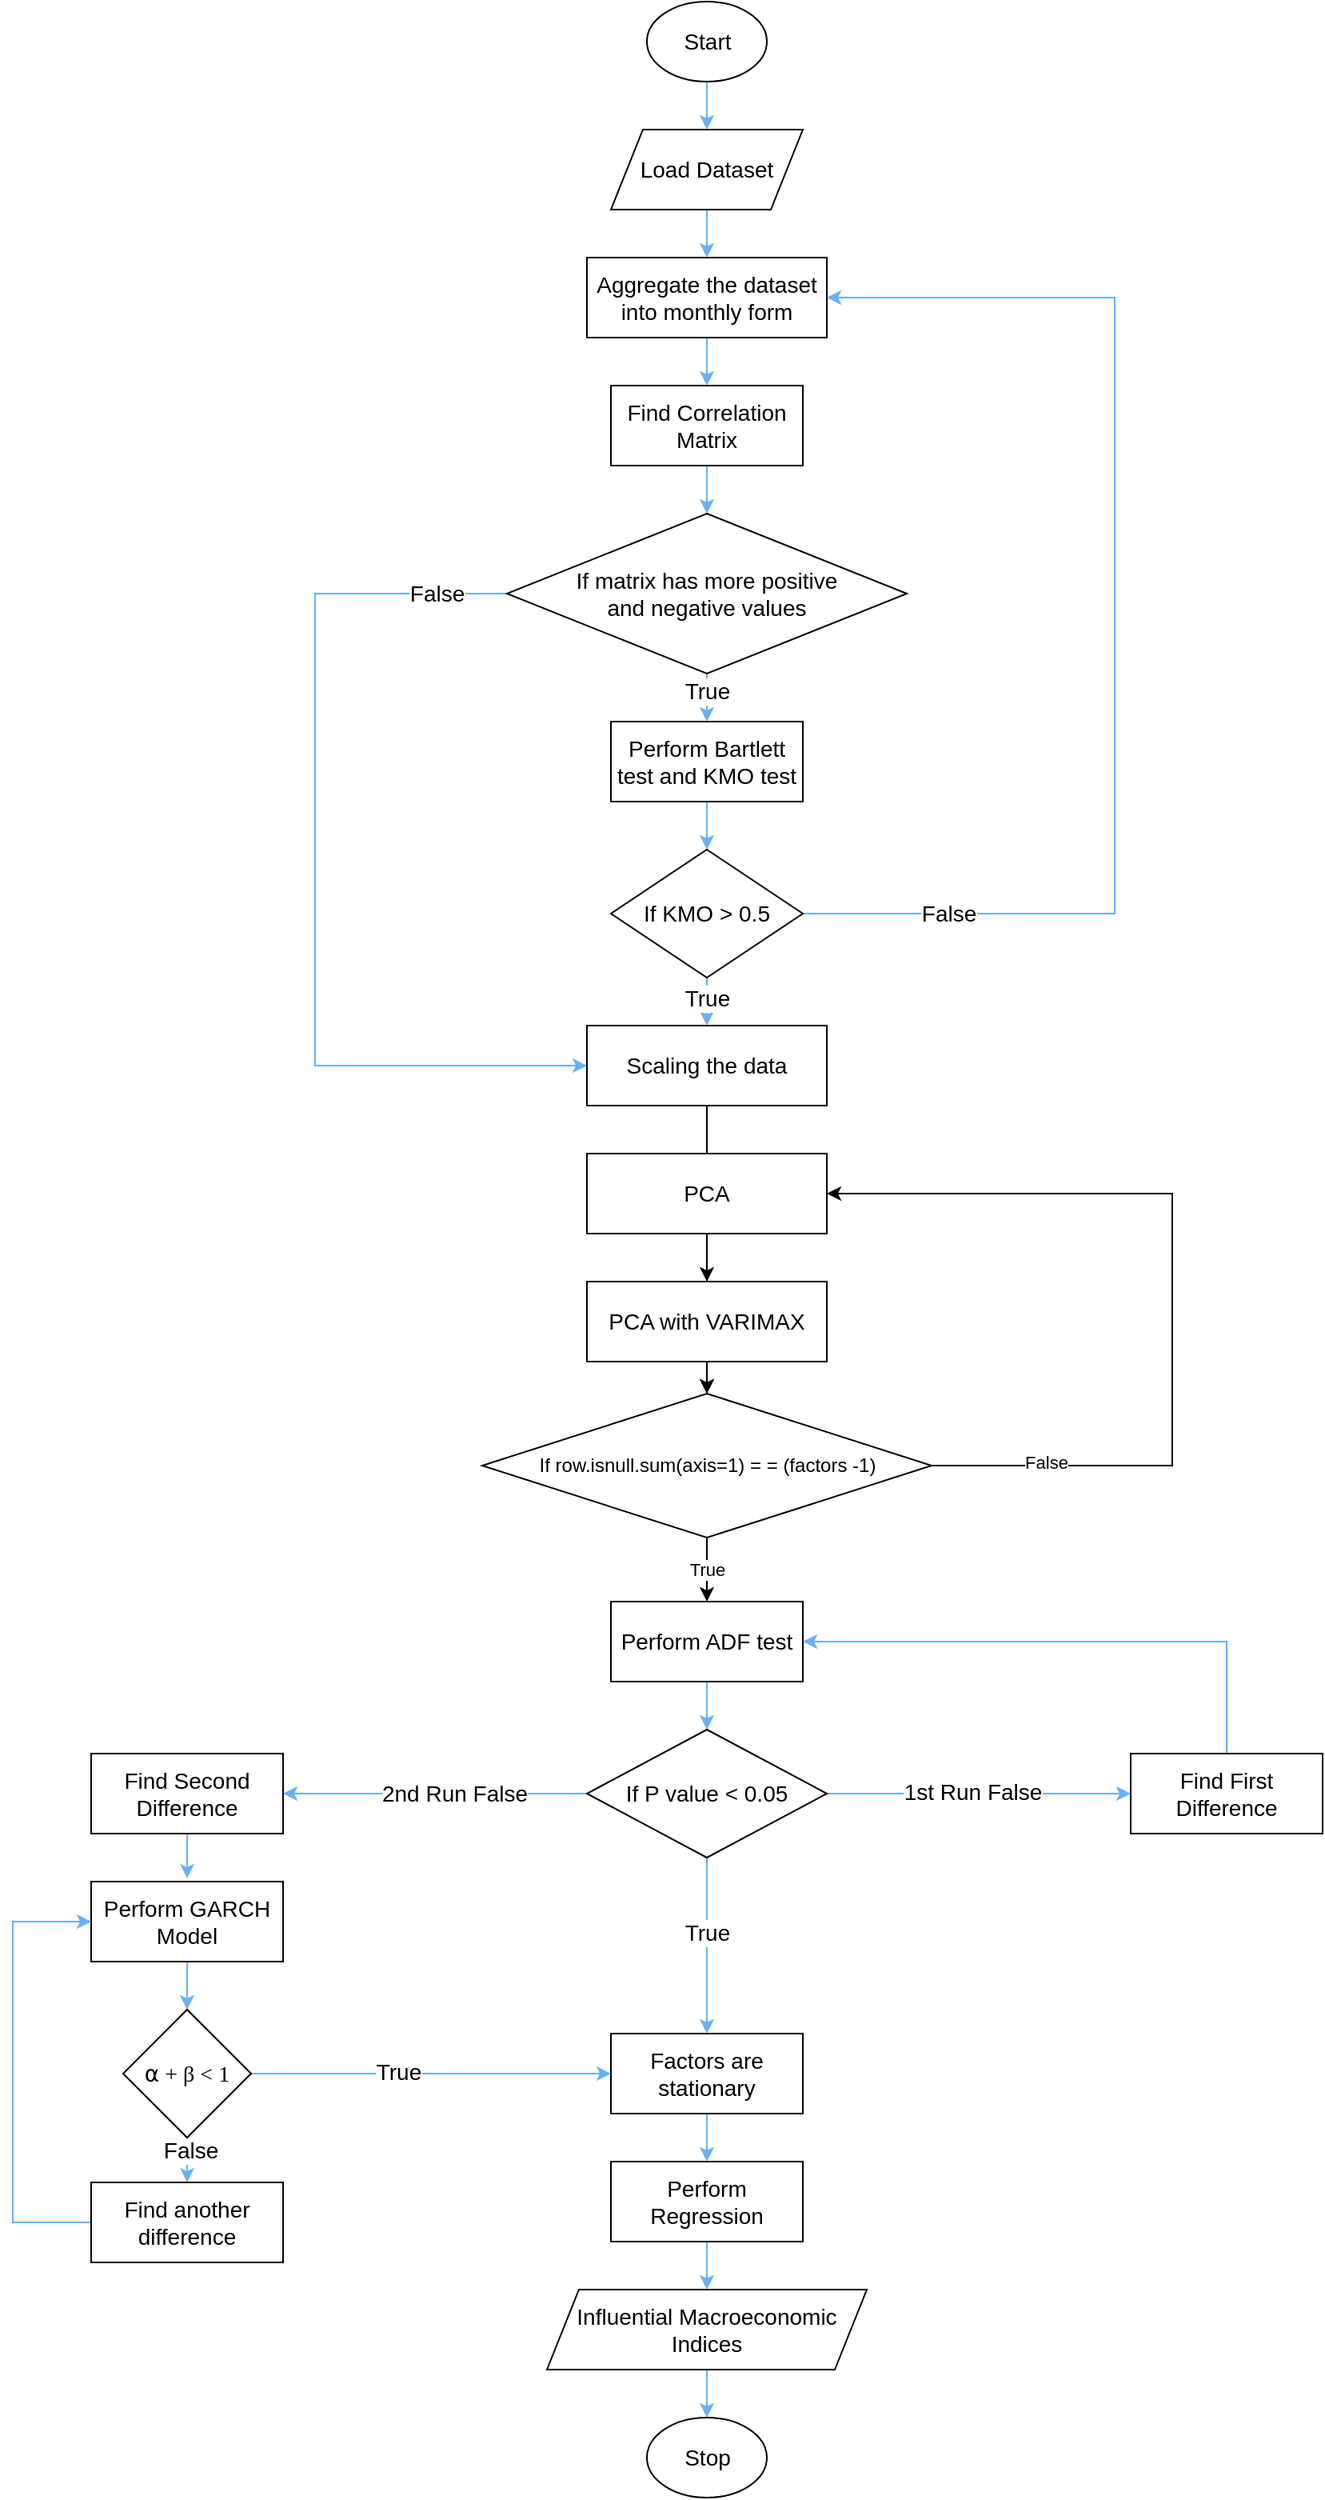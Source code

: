 <mxfile version="20.2.2" type="github">
  <diagram id="K4SllDyWBe866cMlf7m9" name="Page-1">
    <mxGraphModel dx="757" dy="498" grid="1" gridSize="10" guides="1" tooltips="1" connect="1" arrows="1" fold="1" page="1" pageScale="1" pageWidth="1169" pageHeight="1654" math="0" shadow="0">
      <root>
        <mxCell id="0" />
        <mxCell id="1" parent="0" />
        <mxCell id="gdKUg1x8Pc7YjSa4p0e4-49" style="edgeStyle=orthogonalEdgeStyle;rounded=0;orthogonalLoop=1;jettySize=auto;html=1;entryX=0.5;entryY=0;entryDx=0;entryDy=0;fontSize=14;strokeColor=#66B2FF;" parent="1" source="gdKUg1x8Pc7YjSa4p0e4-1" target="gdKUg1x8Pc7YjSa4p0e4-2" edge="1">
          <mxGeometry relative="1" as="geometry" />
        </mxCell>
        <mxCell id="gdKUg1x8Pc7YjSa4p0e4-1" value="Start" style="ellipse;whiteSpace=wrap;html=1;fontSize=14;" parent="1" vertex="1">
          <mxGeometry x="571.5" y="47" width="75" height="50" as="geometry" />
        </mxCell>
        <mxCell id="gdKUg1x8Pc7YjSa4p0e4-4" value="" style="edgeStyle=orthogonalEdgeStyle;rounded=0;orthogonalLoop=1;jettySize=auto;html=1;fontSize=14;strokeColor=#66B2FF;" parent="1" source="gdKUg1x8Pc7YjSa4p0e4-2" target="gdKUg1x8Pc7YjSa4p0e4-3" edge="1">
          <mxGeometry relative="1" as="geometry" />
        </mxCell>
        <mxCell id="gdKUg1x8Pc7YjSa4p0e4-2" value="Load Dataset" style="shape=parallelogram;perimeter=parallelogramPerimeter;whiteSpace=wrap;html=1;fixedSize=1;fontSize=14;" parent="1" vertex="1">
          <mxGeometry x="549" y="127" width="120" height="50" as="geometry" />
        </mxCell>
        <mxCell id="gdKUg1x8Pc7YjSa4p0e4-48" style="edgeStyle=orthogonalEdgeStyle;rounded=0;orthogonalLoop=1;jettySize=auto;html=1;entryX=0.5;entryY=0;entryDx=0;entryDy=0;fontSize=14;strokeColor=#66B2FF;" parent="1" source="gdKUg1x8Pc7YjSa4p0e4-3" target="gdKUg1x8Pc7YjSa4p0e4-5" edge="1">
          <mxGeometry relative="1" as="geometry" />
        </mxCell>
        <mxCell id="gdKUg1x8Pc7YjSa4p0e4-3" value="Aggregate the dataset into monthly form" style="rounded=0;whiteSpace=wrap;html=1;fontSize=14;" parent="1" vertex="1">
          <mxGeometry x="534" y="207" width="150" height="50" as="geometry" />
        </mxCell>
        <mxCell id="gdKUg1x8Pc7YjSa4p0e4-47" style="edgeStyle=orthogonalEdgeStyle;rounded=0;orthogonalLoop=1;jettySize=auto;html=1;entryX=0.5;entryY=0;entryDx=0;entryDy=0;fontSize=14;strokeColor=#66B2FF;" parent="1" source="gdKUg1x8Pc7YjSa4p0e4-5" target="gdKUg1x8Pc7YjSa4p0e4-6" edge="1">
          <mxGeometry relative="1" as="geometry" />
        </mxCell>
        <mxCell id="gdKUg1x8Pc7YjSa4p0e4-5" value="Find Correlation Matrix" style="rounded=0;whiteSpace=wrap;html=1;fontSize=14;" parent="1" vertex="1">
          <mxGeometry x="549" y="287" width="120" height="50" as="geometry" />
        </mxCell>
        <mxCell id="gdKUg1x8Pc7YjSa4p0e4-46" style="edgeStyle=orthogonalEdgeStyle;rounded=0;orthogonalLoop=1;jettySize=auto;html=1;entryX=0.5;entryY=0;entryDx=0;entryDy=0;fontSize=14;strokeColor=#66B2FF;" parent="1" source="gdKUg1x8Pc7YjSa4p0e4-6" target="gdKUg1x8Pc7YjSa4p0e4-7" edge="1">
          <mxGeometry relative="1" as="geometry" />
        </mxCell>
        <mxCell id="gdKUg1x8Pc7YjSa4p0e4-60" value="True" style="edgeLabel;html=1;align=center;verticalAlign=middle;resizable=0;points=[];fontSize=14;" parent="gdKUg1x8Pc7YjSa4p0e4-46" vertex="1" connectable="0">
          <mxGeometry x="0.24" y="1" relative="1" as="geometry">
            <mxPoint x="-1" as="offset" />
          </mxGeometry>
        </mxCell>
        <mxCell id="gdKUg1x8Pc7YjSa4p0e4-52" style="edgeStyle=orthogonalEdgeStyle;rounded=0;orthogonalLoop=1;jettySize=auto;html=1;entryX=0;entryY=0.5;entryDx=0;entryDy=0;fontSize=14;strokeColor=#66B2FF;" parent="1" source="gdKUg1x8Pc7YjSa4p0e4-6" target="gdKUg1x8Pc7YjSa4p0e4-9" edge="1">
          <mxGeometry relative="1" as="geometry">
            <Array as="points">
              <mxPoint x="364" y="417" />
              <mxPoint x="364" y="712" />
            </Array>
          </mxGeometry>
        </mxCell>
        <mxCell id="gdKUg1x8Pc7YjSa4p0e4-59" value="False" style="edgeLabel;html=1;align=center;verticalAlign=middle;resizable=0;points=[];fontSize=14;" parent="gdKUg1x8Pc7YjSa4p0e4-52" vertex="1" connectable="0">
          <mxGeometry x="-0.85" relative="1" as="geometry">
            <mxPoint as="offset" />
          </mxGeometry>
        </mxCell>
        <mxCell id="gdKUg1x8Pc7YjSa4p0e4-6" value="If matrix has more positive &lt;br&gt;and negative values" style="rhombus;whiteSpace=wrap;html=1;fontSize=14;align=center;" parent="1" vertex="1">
          <mxGeometry x="484" y="367" width="250" height="100" as="geometry" />
        </mxCell>
        <mxCell id="gdKUg1x8Pc7YjSa4p0e4-45" style="edgeStyle=orthogonalEdgeStyle;rounded=0;orthogonalLoop=1;jettySize=auto;html=1;entryX=0.5;entryY=0;entryDx=0;entryDy=0;fontSize=14;strokeColor=#66B2FF;" parent="1" source="gdKUg1x8Pc7YjSa4p0e4-7" target="gdKUg1x8Pc7YjSa4p0e4-8" edge="1">
          <mxGeometry relative="1" as="geometry" />
        </mxCell>
        <mxCell id="gdKUg1x8Pc7YjSa4p0e4-7" value="Perform Bartlett test and KMO test" style="rounded=0;whiteSpace=wrap;html=1;fontSize=14;" parent="1" vertex="1">
          <mxGeometry x="549" y="497" width="120" height="50" as="geometry" />
        </mxCell>
        <mxCell id="gdKUg1x8Pc7YjSa4p0e4-44" style="edgeStyle=orthogonalEdgeStyle;rounded=0;orthogonalLoop=1;jettySize=auto;html=1;entryX=0.5;entryY=0;entryDx=0;entryDy=0;fontSize=14;strokeColor=#66B2FF;" parent="1" source="gdKUg1x8Pc7YjSa4p0e4-8" target="gdKUg1x8Pc7YjSa4p0e4-9" edge="1">
          <mxGeometry relative="1" as="geometry" />
        </mxCell>
        <mxCell id="gdKUg1x8Pc7YjSa4p0e4-62" value="True" style="edgeLabel;html=1;align=center;verticalAlign=middle;resizable=0;points=[];fontSize=14;" parent="gdKUg1x8Pc7YjSa4p0e4-44" vertex="1" connectable="0">
          <mxGeometry x="0.32" y="1" relative="1" as="geometry">
            <mxPoint x="-1" as="offset" />
          </mxGeometry>
        </mxCell>
        <mxCell id="gdKUg1x8Pc7YjSa4p0e4-54" style="edgeStyle=orthogonalEdgeStyle;rounded=0;orthogonalLoop=1;jettySize=auto;html=1;entryX=1;entryY=0.5;entryDx=0;entryDy=0;fontSize=14;strokeColor=#66B2FF;" parent="1" source="gdKUg1x8Pc7YjSa4p0e4-8" target="gdKUg1x8Pc7YjSa4p0e4-3" edge="1">
          <mxGeometry relative="1" as="geometry">
            <Array as="points">
              <mxPoint x="864" y="617" />
              <mxPoint x="864" y="232" />
            </Array>
          </mxGeometry>
        </mxCell>
        <mxCell id="gdKUg1x8Pc7YjSa4p0e4-61" value="False" style="edgeLabel;html=1;align=center;verticalAlign=middle;resizable=0;points=[];fontSize=14;" parent="gdKUg1x8Pc7YjSa4p0e4-54" vertex="1" connectable="0">
          <mxGeometry x="-0.76" y="-2" relative="1" as="geometry">
            <mxPoint y="-2" as="offset" />
          </mxGeometry>
        </mxCell>
        <mxCell id="gdKUg1x8Pc7YjSa4p0e4-8" value="If KMO &amp;gt; 0.5" style="rhombus;whiteSpace=wrap;html=1;fontSize=14;" parent="1" vertex="1">
          <mxGeometry x="549" y="577" width="120" height="80" as="geometry" />
        </mxCell>
        <mxCell id="5D3_yG2X3wD0r3FNZIlU-8" value="" style="edgeStyle=orthogonalEdgeStyle;rounded=0;orthogonalLoop=1;jettySize=auto;html=1;" edge="1" parent="1" source="gdKUg1x8Pc7YjSa4p0e4-9" target="5D3_yG2X3wD0r3FNZIlU-2">
          <mxGeometry relative="1" as="geometry" />
        </mxCell>
        <mxCell id="gdKUg1x8Pc7YjSa4p0e4-9" value="Scaling the data" style="rounded=0;whiteSpace=wrap;html=1;fontSize=14;" parent="1" vertex="1">
          <mxGeometry x="534" y="687" width="150" height="50" as="geometry" />
        </mxCell>
        <mxCell id="gdKUg1x8Pc7YjSa4p0e4-42" style="edgeStyle=orthogonalEdgeStyle;rounded=0;orthogonalLoop=1;jettySize=auto;html=1;entryX=0.5;entryY=0;entryDx=0;entryDy=0;fontSize=14;strokeColor=#66B2FF;" parent="1" source="gdKUg1x8Pc7YjSa4p0e4-10" target="gdKUg1x8Pc7YjSa4p0e4-11" edge="1">
          <mxGeometry relative="1" as="geometry" />
        </mxCell>
        <mxCell id="gdKUg1x8Pc7YjSa4p0e4-10" value="Perform ADF test" style="rounded=0;whiteSpace=wrap;html=1;fontSize=14;" parent="1" vertex="1">
          <mxGeometry x="549" y="1047" width="120" height="50" as="geometry" />
        </mxCell>
        <mxCell id="gdKUg1x8Pc7YjSa4p0e4-21" style="edgeStyle=orthogonalEdgeStyle;rounded=0;orthogonalLoop=1;jettySize=auto;html=1;entryX=1;entryY=0.5;entryDx=0;entryDy=0;fontSize=14;strokeColor=#66B2FF;" parent="1" source="gdKUg1x8Pc7YjSa4p0e4-11" target="gdKUg1x8Pc7YjSa4p0e4-16" edge="1">
          <mxGeometry relative="1" as="geometry" />
        </mxCell>
        <mxCell id="gdKUg1x8Pc7YjSa4p0e4-64" value="2nd Run False" style="edgeLabel;html=1;align=center;verticalAlign=middle;resizable=0;points=[];fontSize=14;" parent="gdKUg1x8Pc7YjSa4p0e4-21" vertex="1" connectable="0">
          <mxGeometry x="-0.126" y="2" relative="1" as="geometry">
            <mxPoint y="-2" as="offset" />
          </mxGeometry>
        </mxCell>
        <mxCell id="gdKUg1x8Pc7YjSa4p0e4-40" style="edgeStyle=orthogonalEdgeStyle;rounded=0;orthogonalLoop=1;jettySize=auto;html=1;entryX=0;entryY=0.5;entryDx=0;entryDy=0;fontSize=14;strokeColor=#66B2FF;" parent="1" source="gdKUg1x8Pc7YjSa4p0e4-11" target="gdKUg1x8Pc7YjSa4p0e4-20" edge="1">
          <mxGeometry relative="1" as="geometry" />
        </mxCell>
        <mxCell id="gdKUg1x8Pc7YjSa4p0e4-63" value="1st Run False" style="edgeLabel;html=1;align=center;verticalAlign=middle;resizable=0;points=[];fontSize=14;" parent="gdKUg1x8Pc7YjSa4p0e4-40" vertex="1" connectable="0">
          <mxGeometry x="-0.042" y="1" relative="1" as="geometry">
            <mxPoint as="offset" />
          </mxGeometry>
        </mxCell>
        <mxCell id="gdKUg1x8Pc7YjSa4p0e4-50" style="edgeStyle=orthogonalEdgeStyle;rounded=0;orthogonalLoop=1;jettySize=auto;html=1;entryX=0.5;entryY=0;entryDx=0;entryDy=0;fontSize=14;strokeColor=#66B2FF;" parent="1" source="gdKUg1x8Pc7YjSa4p0e4-11" target="gdKUg1x8Pc7YjSa4p0e4-12" edge="1">
          <mxGeometry relative="1" as="geometry" />
        </mxCell>
        <mxCell id="gdKUg1x8Pc7YjSa4p0e4-65" value="True" style="edgeLabel;html=1;align=center;verticalAlign=middle;resizable=0;points=[];fontSize=14;" parent="gdKUg1x8Pc7YjSa4p0e4-50" vertex="1" connectable="0">
          <mxGeometry x="-0.145" y="1" relative="1" as="geometry">
            <mxPoint x="-1" as="offset" />
          </mxGeometry>
        </mxCell>
        <mxCell id="gdKUg1x8Pc7YjSa4p0e4-11" value="If P value &amp;lt; 0.05" style="rhombus;whiteSpace=wrap;html=1;fontSize=14;" parent="1" vertex="1">
          <mxGeometry x="534" y="1127" width="150" height="80" as="geometry" />
        </mxCell>
        <mxCell id="gdKUg1x8Pc7YjSa4p0e4-37" style="edgeStyle=orthogonalEdgeStyle;rounded=0;orthogonalLoop=1;jettySize=auto;html=1;entryX=0.5;entryY=0;entryDx=0;entryDy=0;fontSize=14;strokeColor=#66B2FF;" parent="1" source="gdKUg1x8Pc7YjSa4p0e4-12" target="gdKUg1x8Pc7YjSa4p0e4-13" edge="1">
          <mxGeometry relative="1" as="geometry" />
        </mxCell>
        <mxCell id="gdKUg1x8Pc7YjSa4p0e4-12" value="Factors are stationary" style="rounded=0;whiteSpace=wrap;html=1;fontSize=14;" parent="1" vertex="1">
          <mxGeometry x="549" y="1317" width="120" height="50" as="geometry" />
        </mxCell>
        <mxCell id="gdKUg1x8Pc7YjSa4p0e4-38" style="edgeStyle=orthogonalEdgeStyle;rounded=0;orthogonalLoop=1;jettySize=auto;html=1;entryX=0.5;entryY=0;entryDx=0;entryDy=0;fontSize=14;strokeColor=#66B2FF;" parent="1" source="gdKUg1x8Pc7YjSa4p0e4-13" target="gdKUg1x8Pc7YjSa4p0e4-14" edge="1">
          <mxGeometry relative="1" as="geometry" />
        </mxCell>
        <mxCell id="gdKUg1x8Pc7YjSa4p0e4-13" value="Perform Regression" style="rounded=0;whiteSpace=wrap;html=1;fontSize=14;" parent="1" vertex="1">
          <mxGeometry x="549" y="1397" width="120" height="50" as="geometry" />
        </mxCell>
        <mxCell id="gdKUg1x8Pc7YjSa4p0e4-39" style="edgeStyle=orthogonalEdgeStyle;rounded=0;orthogonalLoop=1;jettySize=auto;html=1;entryX=0.5;entryY=0;entryDx=0;entryDy=0;fontSize=14;strokeColor=#66B2FF;" parent="1" source="gdKUg1x8Pc7YjSa4p0e4-14" target="gdKUg1x8Pc7YjSa4p0e4-15" edge="1">
          <mxGeometry relative="1" as="geometry" />
        </mxCell>
        <mxCell id="gdKUg1x8Pc7YjSa4p0e4-14" value="Influential Macroeconomic Indices" style="shape=parallelogram;perimeter=parallelogramPerimeter;whiteSpace=wrap;html=1;fixedSize=1;fontSize=14;" parent="1" vertex="1">
          <mxGeometry x="509" y="1477" width="200" height="50" as="geometry" />
        </mxCell>
        <mxCell id="gdKUg1x8Pc7YjSa4p0e4-15" value="Stop" style="ellipse;whiteSpace=wrap;html=1;fontSize=14;" parent="1" vertex="1">
          <mxGeometry x="571.5" y="1557" width="75" height="50" as="geometry" />
        </mxCell>
        <mxCell id="gdKUg1x8Pc7YjSa4p0e4-41" style="edgeStyle=orthogonalEdgeStyle;rounded=0;orthogonalLoop=1;jettySize=auto;html=1;fontSize=14;strokeColor=#66B2FF;" parent="1" source="gdKUg1x8Pc7YjSa4p0e4-16" edge="1">
          <mxGeometry relative="1" as="geometry">
            <mxPoint x="284" y="1220" as="targetPoint" />
          </mxGeometry>
        </mxCell>
        <mxCell id="gdKUg1x8Pc7YjSa4p0e4-16" value="Find Second Difference" style="rounded=0;whiteSpace=wrap;html=1;fontSize=14;" parent="1" vertex="1">
          <mxGeometry x="224" y="1142" width="120" height="50" as="geometry" />
        </mxCell>
        <mxCell id="gdKUg1x8Pc7YjSa4p0e4-23" value="" style="edgeStyle=orthogonalEdgeStyle;rounded=0;orthogonalLoop=1;jettySize=auto;html=1;fontSize=14;strokeColor=#66B2FF;" parent="1" source="gdKUg1x8Pc7YjSa4p0e4-17" target="gdKUg1x8Pc7YjSa4p0e4-18" edge="1">
          <mxGeometry relative="1" as="geometry" />
        </mxCell>
        <mxCell id="gdKUg1x8Pc7YjSa4p0e4-17" value="Perform GARCH Model" style="rounded=0;whiteSpace=wrap;html=1;fontSize=14;" parent="1" vertex="1">
          <mxGeometry x="224" y="1222" width="120" height="50" as="geometry" />
        </mxCell>
        <mxCell id="gdKUg1x8Pc7YjSa4p0e4-24" value="" style="edgeStyle=orthogonalEdgeStyle;rounded=0;orthogonalLoop=1;jettySize=auto;html=1;fontSize=14;strokeColor=#66B2FF;" parent="1" source="gdKUg1x8Pc7YjSa4p0e4-18" target="gdKUg1x8Pc7YjSa4p0e4-19" edge="1">
          <mxGeometry relative="1" as="geometry" />
        </mxCell>
        <mxCell id="gdKUg1x8Pc7YjSa4p0e4-67" value="False" style="edgeLabel;html=1;align=center;verticalAlign=middle;resizable=0;points=[];fontSize=14;" parent="gdKUg1x8Pc7YjSa4p0e4-24" vertex="1" connectable="0">
          <mxGeometry x="0.231" y="2" relative="1" as="geometry">
            <mxPoint as="offset" />
          </mxGeometry>
        </mxCell>
        <mxCell id="gdKUg1x8Pc7YjSa4p0e4-25" style="edgeStyle=orthogonalEdgeStyle;rounded=0;orthogonalLoop=1;jettySize=auto;html=1;fontSize=14;strokeColor=#66B2FF;" parent="1" source="gdKUg1x8Pc7YjSa4p0e4-18" target="gdKUg1x8Pc7YjSa4p0e4-12" edge="1">
          <mxGeometry relative="1" as="geometry" />
        </mxCell>
        <mxCell id="gdKUg1x8Pc7YjSa4p0e4-66" value="True" style="edgeLabel;html=1;align=center;verticalAlign=middle;resizable=0;points=[];fontSize=14;" parent="gdKUg1x8Pc7YjSa4p0e4-25" vertex="1" connectable="0">
          <mxGeometry x="-0.182" y="1" relative="1" as="geometry">
            <mxPoint as="offset" />
          </mxGeometry>
        </mxCell>
        <mxCell id="gdKUg1x8Pc7YjSa4p0e4-18" value="&lt;span style=&quot;text-align: start;&quot; id=&quot;docs-internal-guid-f7596475-7fff-9a4c-d4e9-b0a9f492e0af&quot;&gt;&lt;p style=&quot;line-height: 1.2; text-align: center; margin-top: 0pt; margin-bottom: 0pt;&quot; dir=&quot;ltr&quot;&gt;&lt;span style=&quot;font-family: &amp;quot;Times New Roman&amp;quot;; font-variant-ligatures: normal; font-variant-east-asian: normal; font-variant-position: normal; vertical-align: baseline;&quot;&gt;&lt;font style=&quot;font-size: 14px;&quot;&gt;⍺ + β &amp;lt; 1&lt;/font&gt;&lt;/span&gt;&lt;/p&gt;&lt;/span&gt;" style="rhombus;whiteSpace=wrap;html=1;fontSize=14;" parent="1" vertex="1">
          <mxGeometry x="244" y="1302" width="80" height="80" as="geometry" />
        </mxCell>
        <mxCell id="gdKUg1x8Pc7YjSa4p0e4-55" style="edgeStyle=orthogonalEdgeStyle;rounded=0;orthogonalLoop=1;jettySize=auto;html=1;entryX=0;entryY=0.5;entryDx=0;entryDy=0;fontSize=14;strokeColor=#66B2FF;" parent="1" source="gdKUg1x8Pc7YjSa4p0e4-19" target="gdKUg1x8Pc7YjSa4p0e4-17" edge="1">
          <mxGeometry relative="1" as="geometry">
            <Array as="points">
              <mxPoint x="175" y="1435" />
              <mxPoint x="175" y="1247" />
            </Array>
          </mxGeometry>
        </mxCell>
        <mxCell id="gdKUg1x8Pc7YjSa4p0e4-19" value="Find another difference" style="rounded=0;whiteSpace=wrap;html=1;fontSize=14;" parent="1" vertex="1">
          <mxGeometry x="224" y="1410" width="120" height="50" as="geometry" />
        </mxCell>
        <mxCell id="gdKUg1x8Pc7YjSa4p0e4-51" style="edgeStyle=orthogonalEdgeStyle;rounded=0;orthogonalLoop=1;jettySize=auto;html=1;entryX=1;entryY=0.5;entryDx=0;entryDy=0;fontSize=14;strokeColor=#66B2FF;" parent="1" source="gdKUg1x8Pc7YjSa4p0e4-20" target="gdKUg1x8Pc7YjSa4p0e4-10" edge="1">
          <mxGeometry relative="1" as="geometry">
            <Array as="points">
              <mxPoint x="934" y="1072" />
            </Array>
          </mxGeometry>
        </mxCell>
        <mxCell id="gdKUg1x8Pc7YjSa4p0e4-20" value="Find First Difference" style="rounded=0;whiteSpace=wrap;html=1;fontSize=14;" parent="1" vertex="1">
          <mxGeometry x="874" y="1142" width="120" height="50" as="geometry" />
        </mxCell>
        <mxCell id="5D3_yG2X3wD0r3FNZIlU-7" value="" style="edgeStyle=orthogonalEdgeStyle;rounded=0;orthogonalLoop=1;jettySize=auto;html=1;" edge="1" parent="1" source="5D3_yG2X3wD0r3FNZIlU-1" target="5D3_yG2X3wD0r3FNZIlU-4">
          <mxGeometry relative="1" as="geometry" />
        </mxCell>
        <mxCell id="5D3_yG2X3wD0r3FNZIlU-1" value="PCA" style="rounded=0;whiteSpace=wrap;html=1;fontSize=14;" vertex="1" parent="1">
          <mxGeometry x="534" y="767" width="150" height="50" as="geometry" />
        </mxCell>
        <mxCell id="5D3_yG2X3wD0r3FNZIlU-5" value="" style="edgeStyle=orthogonalEdgeStyle;rounded=0;orthogonalLoop=1;jettySize=auto;html=1;" edge="1" parent="1" source="5D3_yG2X3wD0r3FNZIlU-2" target="5D3_yG2X3wD0r3FNZIlU-4">
          <mxGeometry relative="1" as="geometry" />
        </mxCell>
        <mxCell id="5D3_yG2X3wD0r3FNZIlU-2" value="PCA with VARIMAX" style="rounded=0;whiteSpace=wrap;html=1;fontSize=14;" vertex="1" parent="1">
          <mxGeometry x="534" y="847" width="150" height="50" as="geometry" />
        </mxCell>
        <mxCell id="5D3_yG2X3wD0r3FNZIlU-6" value="True" style="edgeStyle=orthogonalEdgeStyle;rounded=0;orthogonalLoop=1;jettySize=auto;html=1;" edge="1" parent="1" source="5D3_yG2X3wD0r3FNZIlU-4" target="gdKUg1x8Pc7YjSa4p0e4-10">
          <mxGeometry relative="1" as="geometry" />
        </mxCell>
        <mxCell id="5D3_yG2X3wD0r3FNZIlU-9" style="edgeStyle=orthogonalEdgeStyle;rounded=0;orthogonalLoop=1;jettySize=auto;html=1;entryX=1;entryY=0.5;entryDx=0;entryDy=0;" edge="1" parent="1" source="5D3_yG2X3wD0r3FNZIlU-4" target="5D3_yG2X3wD0r3FNZIlU-1">
          <mxGeometry relative="1" as="geometry">
            <Array as="points">
              <mxPoint x="900" y="962" />
              <mxPoint x="900" y="792" />
            </Array>
          </mxGeometry>
        </mxCell>
        <mxCell id="5D3_yG2X3wD0r3FNZIlU-10" value="False" style="edgeLabel;html=1;align=center;verticalAlign=middle;resizable=0;points=[];" vertex="1" connectable="0" parent="5D3_yG2X3wD0r3FNZIlU-9">
          <mxGeometry x="-0.737" y="2" relative="1" as="geometry">
            <mxPoint x="1" as="offset" />
          </mxGeometry>
        </mxCell>
        <mxCell id="5D3_yG2X3wD0r3FNZIlU-4" value="If row.isnull.sum(axis=1) = = (factors -1)" style="rhombus;whiteSpace=wrap;html=1;" vertex="1" parent="1">
          <mxGeometry x="468.5" y="917" width="281" height="90" as="geometry" />
        </mxCell>
      </root>
    </mxGraphModel>
  </diagram>
</mxfile>
